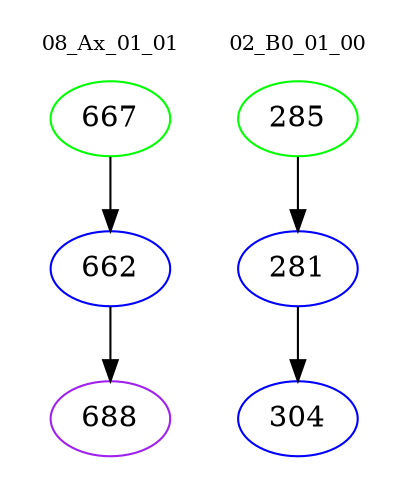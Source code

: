digraph{
subgraph cluster_0 {
color = white
label = "08_Ax_01_01";
fontsize=10;
T0_667 [label="667", color="green"]
T0_667 -> T0_662 [color="black"]
T0_662 [label="662", color="blue"]
T0_662 -> T0_688 [color="black"]
T0_688 [label="688", color="purple"]
}
subgraph cluster_1 {
color = white
label = "02_B0_01_00";
fontsize=10;
T1_285 [label="285", color="green"]
T1_285 -> T1_281 [color="black"]
T1_281 [label="281", color="blue"]
T1_281 -> T1_304 [color="black"]
T1_304 [label="304", color="blue"]
}
}
